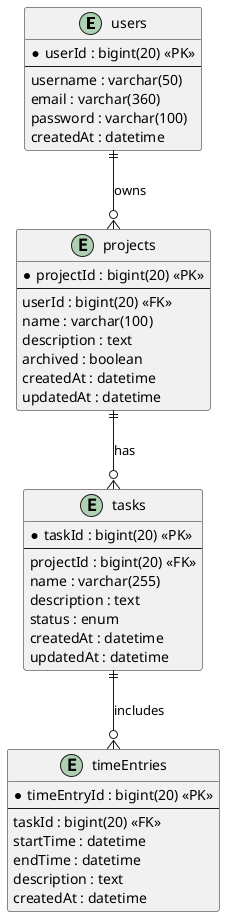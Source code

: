 @startuml
' hide the spot
' hide circle

' avoid problems with angled crows feet
entity users {
  * userId : bigint(20) <<PK>>
  --
  username : varchar(50)
  email : varchar(360)
  password : varchar(100)
  createdAt : datetime
}

entity projects {
  * projectId : bigint(20) <<PK>>
  --
  userId : bigint(20) <<FK>>
  name : varchar(100)
  description : text
  archived : boolean
  createdAt : datetime
  updatedAt : datetime
}

entity tasks {
  * taskId : bigint(20) <<PK>>
  --
  projectId : bigint(20) <<FK>>
  name : varchar(255)
  description : text
  status : enum
  createdAt : datetime
  updatedAt : datetime
}

entity timeEntries {
  * timeEntryId : bigint(20) <<PK>>
  --
  taskId : bigint(20) <<FK>>
  startTime : datetime
  endTime : datetime
  description : text
  createdAt : datetime
}

users ||--o{ projects : owns
projects ||--o{ tasks : has
tasks ||--o{ timeEntries : includes

@enduml
